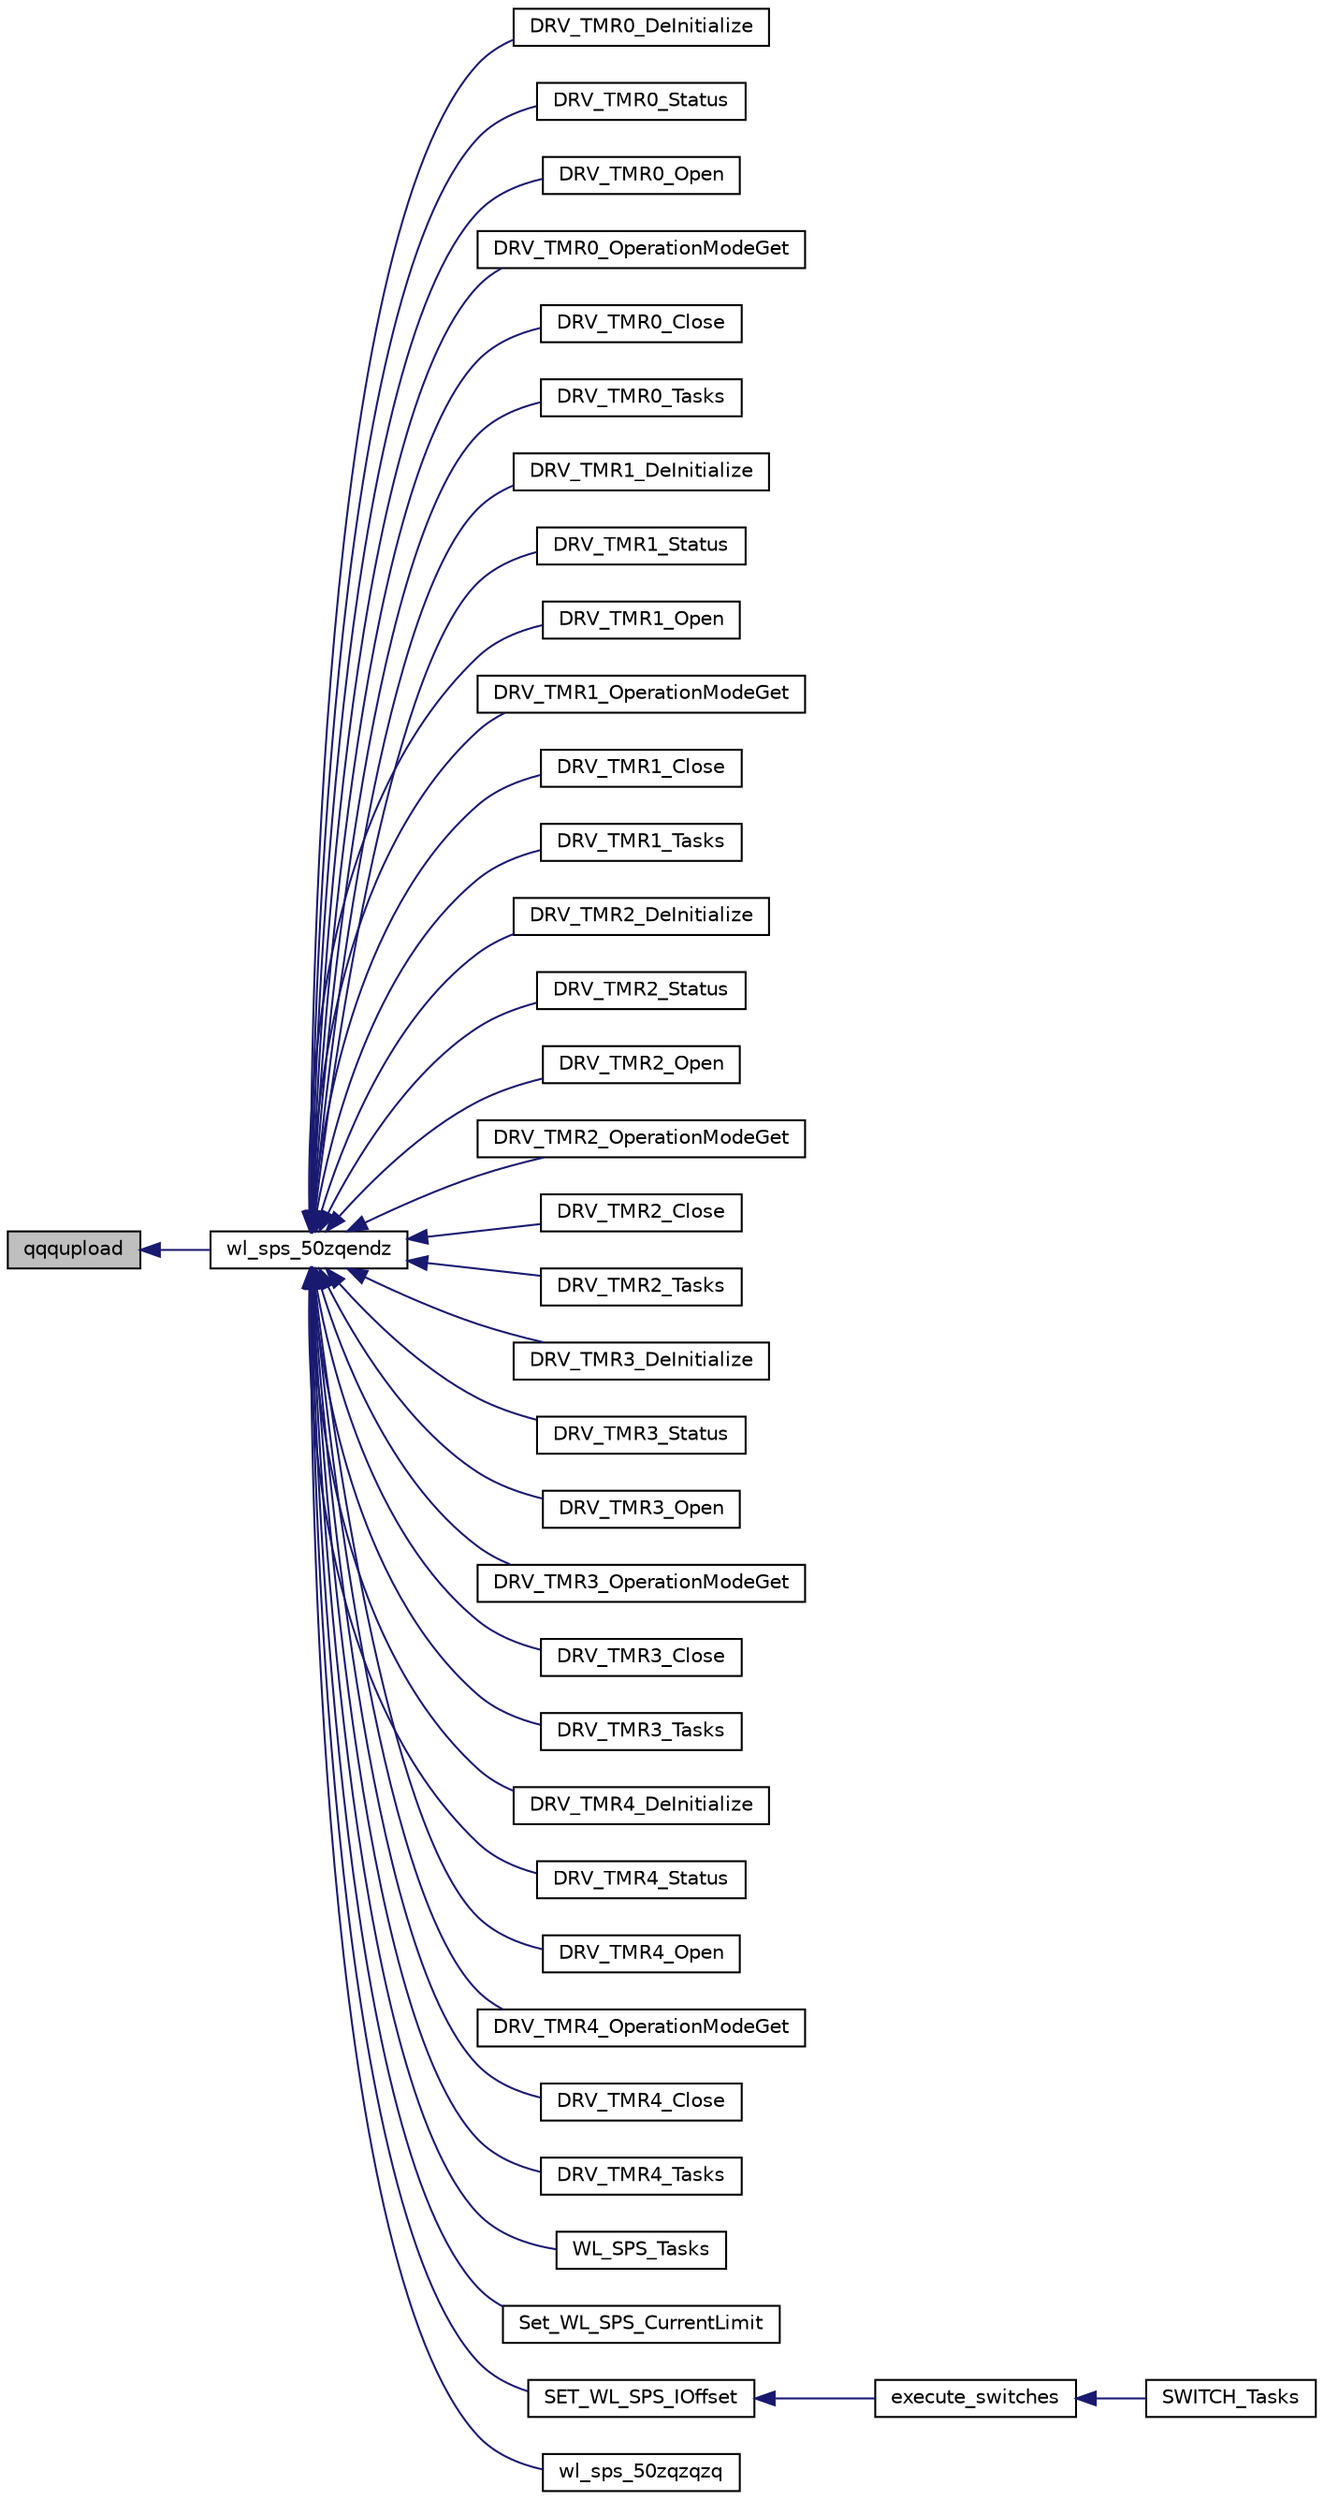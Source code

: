 digraph "qqqupload"
{
  edge [fontname="Helvetica",fontsize="10",labelfontname="Helvetica",labelfontsize="10"];
  node [fontname="Helvetica",fontsize="10",shape=record];
  rankdir="LR";
  Node1650 [label="qqqupload",height=0.2,width=0.4,color="black", fillcolor="grey75", style="filled", fontcolor="black"];
  Node1650 -> Node1651 [dir="back",color="midnightblue",fontsize="10",style="solid",fontname="Helvetica"];
  Node1651 [label="wl_sps_50zqendz",height=0.2,width=0.4,color="black", fillcolor="white", style="filled",URL="$inszt__wl__sps_8c.html#a6319c4e68ec85faa4ed3bbb0701986bc"];
  Node1651 -> Node1652 [dir="back",color="midnightblue",fontsize="10",style="solid",fontname="Helvetica"];
  Node1652 [label="DRV_TMR0_DeInitialize",height=0.2,width=0.4,color="black", fillcolor="white", style="filled",URL="$inszt__wl__sps_8c.html#ac35e22ce2277246569aa15a0142f42de"];
  Node1651 -> Node1653 [dir="back",color="midnightblue",fontsize="10",style="solid",fontname="Helvetica"];
  Node1653 [label="DRV_TMR0_Status",height=0.2,width=0.4,color="black", fillcolor="white", style="filled",URL="$inszt__wl__sps_8c.html#aa0b45abb3787c0b80fba63077983fda6"];
  Node1651 -> Node1654 [dir="back",color="midnightblue",fontsize="10",style="solid",fontname="Helvetica"];
  Node1654 [label="DRV_TMR0_Open",height=0.2,width=0.4,color="black", fillcolor="white", style="filled",URL="$inszt__wl__sps_8c.html#a6185be0b1acc5308100e9c168c6d9882"];
  Node1651 -> Node1655 [dir="back",color="midnightblue",fontsize="10",style="solid",fontname="Helvetica"];
  Node1655 [label="DRV_TMR0_OperationModeGet",height=0.2,width=0.4,color="black", fillcolor="white", style="filled",URL="$inszt__wl__sps_8c.html#a75154e72363837310412c5f0f77ca99b"];
  Node1651 -> Node1656 [dir="back",color="midnightblue",fontsize="10",style="solid",fontname="Helvetica"];
  Node1656 [label="DRV_TMR0_Close",height=0.2,width=0.4,color="black", fillcolor="white", style="filled",URL="$inszt__wl__sps_8c.html#a32eae35a1e64a44969e70c746ec9cdc2"];
  Node1651 -> Node1657 [dir="back",color="midnightblue",fontsize="10",style="solid",fontname="Helvetica"];
  Node1657 [label="DRV_TMR0_Tasks",height=0.2,width=0.4,color="black", fillcolor="white", style="filled",URL="$inszt__wl__sps_8c.html#a074ed24077060483c762988f726d23e9"];
  Node1651 -> Node1658 [dir="back",color="midnightblue",fontsize="10",style="solid",fontname="Helvetica"];
  Node1658 [label="DRV_TMR1_DeInitialize",height=0.2,width=0.4,color="black", fillcolor="white", style="filled",URL="$inszt__wl__sps_8c.html#abf7739f5097a1ceff5268ea070a35c9e"];
  Node1651 -> Node1659 [dir="back",color="midnightblue",fontsize="10",style="solid",fontname="Helvetica"];
  Node1659 [label="DRV_TMR1_Status",height=0.2,width=0.4,color="black", fillcolor="white", style="filled",URL="$inszt__wl__sps_8c.html#af0b509a65d0cc40830845f905e72f383"];
  Node1651 -> Node1660 [dir="back",color="midnightblue",fontsize="10",style="solid",fontname="Helvetica"];
  Node1660 [label="DRV_TMR1_Open",height=0.2,width=0.4,color="black", fillcolor="white", style="filled",URL="$inszt__wl__sps_8c.html#ac23662f1a2e62aff3d8576b4fb403b5e"];
  Node1651 -> Node1661 [dir="back",color="midnightblue",fontsize="10",style="solid",fontname="Helvetica"];
  Node1661 [label="DRV_TMR1_OperationModeGet",height=0.2,width=0.4,color="black", fillcolor="white", style="filled",URL="$inszt__wl__sps_8c.html#a2ddcb52c248a14db2f5d3cc2b8396b4d"];
  Node1651 -> Node1662 [dir="back",color="midnightblue",fontsize="10",style="solid",fontname="Helvetica"];
  Node1662 [label="DRV_TMR1_Close",height=0.2,width=0.4,color="black", fillcolor="white", style="filled",URL="$inszt__wl__sps_8c.html#a6a5cde4bb2a1f040394eff6085aa1d59"];
  Node1651 -> Node1663 [dir="back",color="midnightblue",fontsize="10",style="solid",fontname="Helvetica"];
  Node1663 [label="DRV_TMR1_Tasks",height=0.2,width=0.4,color="black", fillcolor="white", style="filled",URL="$inszt__wl__sps_8c.html#a0c01e1083b80ad88b2bc0fae758b1f0e"];
  Node1651 -> Node1664 [dir="back",color="midnightblue",fontsize="10",style="solid",fontname="Helvetica"];
  Node1664 [label="DRV_TMR2_DeInitialize",height=0.2,width=0.4,color="black", fillcolor="white", style="filled",URL="$inszt__wl__sps_8c.html#a0aa800750e31f5d3aea0afcd7faa41fe"];
  Node1651 -> Node1665 [dir="back",color="midnightblue",fontsize="10",style="solid",fontname="Helvetica"];
  Node1665 [label="DRV_TMR2_Status",height=0.2,width=0.4,color="black", fillcolor="white", style="filled",URL="$inszt__wl__sps_8c.html#ab66021f387d5cbb3e7ab20b7718aa773"];
  Node1651 -> Node1666 [dir="back",color="midnightblue",fontsize="10",style="solid",fontname="Helvetica"];
  Node1666 [label="DRV_TMR2_Open",height=0.2,width=0.4,color="black", fillcolor="white", style="filled",URL="$inszt__wl__sps_8c.html#ae3ec2e7d926f1dfcf4d5b4ec3f4452b1"];
  Node1651 -> Node1667 [dir="back",color="midnightblue",fontsize="10",style="solid",fontname="Helvetica"];
  Node1667 [label="DRV_TMR2_OperationModeGet",height=0.2,width=0.4,color="black", fillcolor="white", style="filled",URL="$inszt__wl__sps_8c.html#aaec612bc5ca6823e226aa9e168f0f7e4"];
  Node1651 -> Node1668 [dir="back",color="midnightblue",fontsize="10",style="solid",fontname="Helvetica"];
  Node1668 [label="DRV_TMR2_Close",height=0.2,width=0.4,color="black", fillcolor="white", style="filled",URL="$inszt__wl__sps_8c.html#a5ad44e5f36f8a566c396331e7c08c15d"];
  Node1651 -> Node1669 [dir="back",color="midnightblue",fontsize="10",style="solid",fontname="Helvetica"];
  Node1669 [label="DRV_TMR2_Tasks",height=0.2,width=0.4,color="black", fillcolor="white", style="filled",URL="$inszt__wl__sps_8c.html#a4cae103296c260a0cacd0bfbb02abec6"];
  Node1651 -> Node1670 [dir="back",color="midnightblue",fontsize="10",style="solid",fontname="Helvetica"];
  Node1670 [label="DRV_TMR3_DeInitialize",height=0.2,width=0.4,color="black", fillcolor="white", style="filled",URL="$inszt__wl__sps_8c.html#a51119949a1b0dc2ade9d15cd3eef3cf9"];
  Node1651 -> Node1671 [dir="back",color="midnightblue",fontsize="10",style="solid",fontname="Helvetica"];
  Node1671 [label="DRV_TMR3_Status",height=0.2,width=0.4,color="black", fillcolor="white", style="filled",URL="$inszt__wl__sps_8c.html#ab337820f2261ee63bfbdbe91f999de92"];
  Node1651 -> Node1672 [dir="back",color="midnightblue",fontsize="10",style="solid",fontname="Helvetica"];
  Node1672 [label="DRV_TMR3_Open",height=0.2,width=0.4,color="black", fillcolor="white", style="filled",URL="$inszt__wl__sps_8c.html#a14def85d2721c6fe7a0f52e5da985745"];
  Node1651 -> Node1673 [dir="back",color="midnightblue",fontsize="10",style="solid",fontname="Helvetica"];
  Node1673 [label="DRV_TMR3_OperationModeGet",height=0.2,width=0.4,color="black", fillcolor="white", style="filled",URL="$inszt__wl__sps_8c.html#aba3d374b5742c8fed77fb9c5125906e8"];
  Node1651 -> Node1674 [dir="back",color="midnightblue",fontsize="10",style="solid",fontname="Helvetica"];
  Node1674 [label="DRV_TMR3_Close",height=0.2,width=0.4,color="black", fillcolor="white", style="filled",URL="$inszt__wl__sps_8c.html#a5dd9fa4b5c96ae83f17ed22952b3526b"];
  Node1651 -> Node1675 [dir="back",color="midnightblue",fontsize="10",style="solid",fontname="Helvetica"];
  Node1675 [label="DRV_TMR3_Tasks",height=0.2,width=0.4,color="black", fillcolor="white", style="filled",URL="$inszt__wl__sps_8c.html#ac4622292b2dab66f9b5ae9778db08478"];
  Node1651 -> Node1676 [dir="back",color="midnightblue",fontsize="10",style="solid",fontname="Helvetica"];
  Node1676 [label="DRV_TMR4_DeInitialize",height=0.2,width=0.4,color="black", fillcolor="white", style="filled",URL="$inszt__wl__sps_8c.html#a24315793d9553d184024aea496534bc5"];
  Node1651 -> Node1677 [dir="back",color="midnightblue",fontsize="10",style="solid",fontname="Helvetica"];
  Node1677 [label="DRV_TMR4_Status",height=0.2,width=0.4,color="black", fillcolor="white", style="filled",URL="$inszt__wl__sps_8c.html#aeb55a9257642cf221bcb641b25033668"];
  Node1651 -> Node1678 [dir="back",color="midnightblue",fontsize="10",style="solid",fontname="Helvetica"];
  Node1678 [label="DRV_TMR4_Open",height=0.2,width=0.4,color="black", fillcolor="white", style="filled",URL="$inszt__wl__sps_8c.html#a6e2c39c5a9d8b23859be0e673b43b1b9"];
  Node1651 -> Node1679 [dir="back",color="midnightblue",fontsize="10",style="solid",fontname="Helvetica"];
  Node1679 [label="DRV_TMR4_OperationModeGet",height=0.2,width=0.4,color="black", fillcolor="white", style="filled",URL="$inszt__wl__sps_8c.html#ad47780c4b3a36ef4f64841b0106a751d"];
  Node1651 -> Node1680 [dir="back",color="midnightblue",fontsize="10",style="solid",fontname="Helvetica"];
  Node1680 [label="DRV_TMR4_Close",height=0.2,width=0.4,color="black", fillcolor="white", style="filled",URL="$inszt__wl__sps_8c.html#abca98245dd4f6348cc96c19911fa2f7f"];
  Node1651 -> Node1681 [dir="back",color="midnightblue",fontsize="10",style="solid",fontname="Helvetica"];
  Node1681 [label="DRV_TMR4_Tasks",height=0.2,width=0.4,color="black", fillcolor="white", style="filled",URL="$inszt__wl__sps_8c.html#a97a4bb302673812056f8ad54ea70b59e"];
  Node1651 -> Node1682 [dir="back",color="midnightblue",fontsize="10",style="solid",fontname="Helvetica"];
  Node1682 [label="WL_SPS_Tasks",height=0.2,width=0.4,color="black", fillcolor="white", style="filled",URL="$wl__sps_8h.html#a549aa5a98dca8454731e095fc9050751"];
  Node1651 -> Node1683 [dir="back",color="midnightblue",fontsize="10",style="solid",fontname="Helvetica"];
  Node1683 [label="Set_WL_SPS_CurrentLimit",height=0.2,width=0.4,color="black", fillcolor="white", style="filled",URL="$wl__sps_8h.html#abf6d33578a8005b24b953ed17dc1e09e"];
  Node1651 -> Node1684 [dir="back",color="midnightblue",fontsize="10",style="solid",fontname="Helvetica"];
  Node1684 [label="SET_WL_SPS_IOffset",height=0.2,width=0.4,color="black", fillcolor="white", style="filled",URL="$inszt__wl__sps_8c.html#aaabccf77a49dcc7bd57a68e0550a7c57"];
  Node1684 -> Node1685 [dir="back",color="midnightblue",fontsize="10",style="solid",fontname="Helvetica"];
  Node1685 [label="execute_switches",height=0.2,width=0.4,color="black", fillcolor="white", style="filled",URL="$inszt__switches_8c.html#aed0a5a04947c339791d9c4ff3c430ed3"];
  Node1685 -> Node1686 [dir="back",color="midnightblue",fontsize="10",style="solid",fontname="Helvetica"];
  Node1686 [label="SWITCH_Tasks",height=0.2,width=0.4,color="black", fillcolor="white", style="filled",URL="$switches_8h.html#a0ffce63133343b1dfc8e67d0f6d13780"];
  Node1651 -> Node1687 [dir="back",color="midnightblue",fontsize="10",style="solid",fontname="Helvetica"];
  Node1687 [label="wl_sps_50zqzqzq",height=0.2,width=0.4,color="black", fillcolor="white", style="filled",URL="$inszt__wl__sps_8c.html#ab9135785ed3aec779fdd9b33f0760cab"];
}

